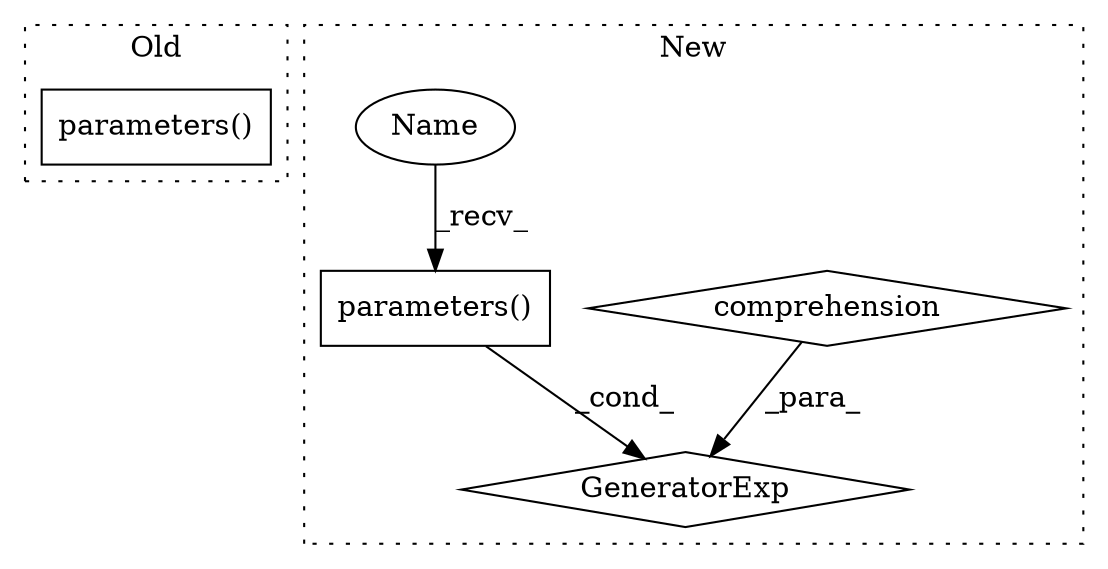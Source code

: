 digraph G {
subgraph cluster0 {
1 [label="parameters()" a="75" s="4510" l="24" shape="box"];
label = "Old";
style="dotted";
}
subgraph cluster1 {
2 [label="GeneratorExp" a="55" s="4638" l="46" shape="diamond"];
3 [label="comprehension" a="45" s="4658" l="3" shape="diamond"];
4 [label="parameters()" a="75" s="4639" l="18" shape="box"];
5 [label="Name" a="87" s="4639" l="5" shape="ellipse"];
label = "New";
style="dotted";
}
3 -> 2 [label="_para_"];
4 -> 2 [label="_cond_"];
5 -> 4 [label="_recv_"];
}